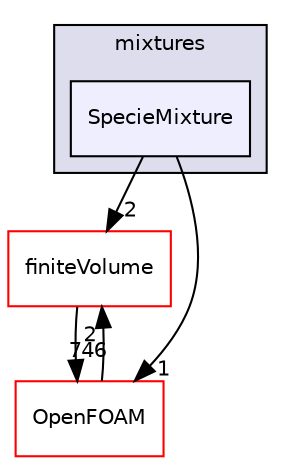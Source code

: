 digraph "src/thermophysicalModels/reactionThermo/mixtures/SpecieMixture" {
  bgcolor=transparent;
  compound=true
  node [ fontsize="10", fontname="Helvetica"];
  edge [ labelfontsize="10", labelfontname="Helvetica"];
  subgraph clusterdir_4c3899116fa10d6c6748b991d6c665d1 {
    graph [ bgcolor="#ddddee", pencolor="black", label="mixtures" fontname="Helvetica", fontsize="10", URL="dir_4c3899116fa10d6c6748b991d6c665d1.html"]
  dir_925af83f43cdd5fc9c41483914dfdad4 [shape=box, label="SpecieMixture", style="filled", fillcolor="#eeeeff", pencolor="black", URL="dir_925af83f43cdd5fc9c41483914dfdad4.html"];
  }
  dir_9bd15774b555cf7259a6fa18f99fe99b [shape=box label="finiteVolume" color="red" URL="dir_9bd15774b555cf7259a6fa18f99fe99b.html"];
  dir_c5473ff19b20e6ec4dfe5c310b3778a8 [shape=box label="OpenFOAM" color="red" URL="dir_c5473ff19b20e6ec4dfe5c310b3778a8.html"];
  dir_925af83f43cdd5fc9c41483914dfdad4->dir_9bd15774b555cf7259a6fa18f99fe99b [headlabel="2", labeldistance=1.5 headhref="dir_002906_000896.html"];
  dir_925af83f43cdd5fc9c41483914dfdad4->dir_c5473ff19b20e6ec4dfe5c310b3778a8 [headlabel="1", labeldistance=1.5 headhref="dir_002906_001896.html"];
  dir_9bd15774b555cf7259a6fa18f99fe99b->dir_c5473ff19b20e6ec4dfe5c310b3778a8 [headlabel="746", labeldistance=1.5 headhref="dir_000896_001896.html"];
  dir_c5473ff19b20e6ec4dfe5c310b3778a8->dir_9bd15774b555cf7259a6fa18f99fe99b [headlabel="2", labeldistance=1.5 headhref="dir_001896_000896.html"];
}
